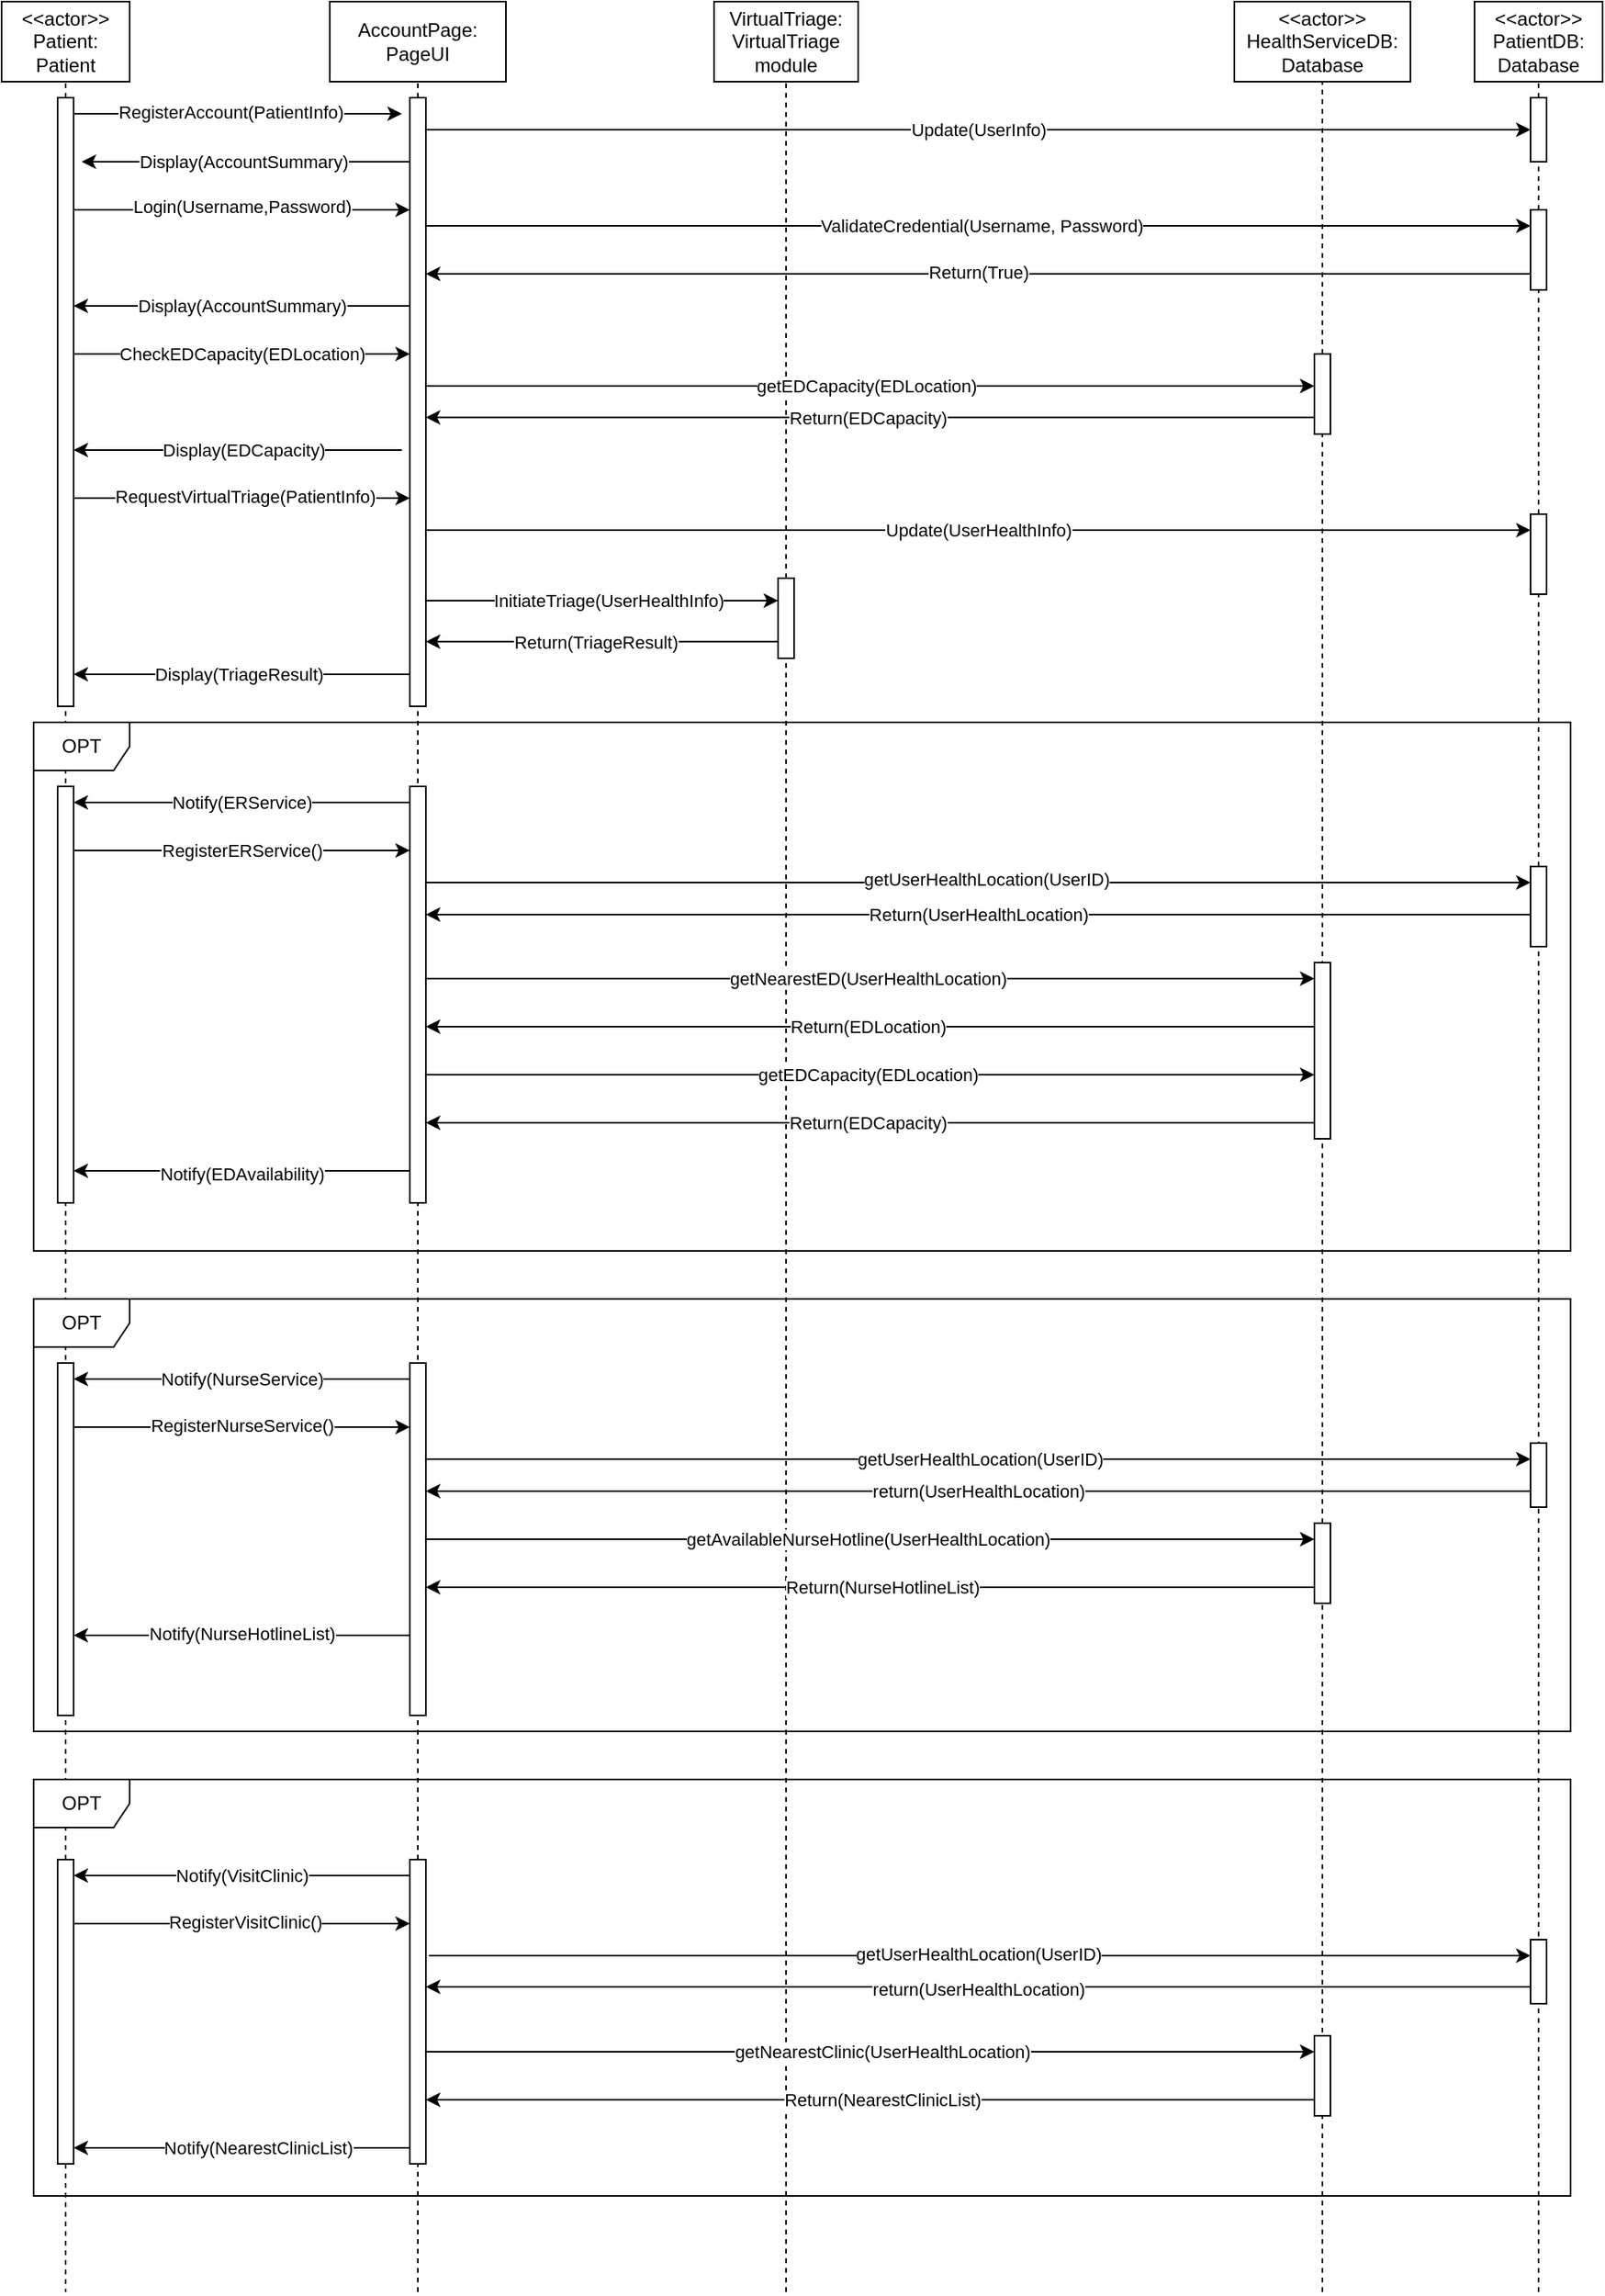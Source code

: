 <mxfile version="21.8.2" type="github">
  <diagram name="Page-1" id="T9B23MiwFJrCK6j_H8M_">
    <mxGraphModel dx="1194" dy="744" grid="1" gridSize="10" guides="1" tooltips="1" connect="1" arrows="1" fold="1" page="1" pageScale="1" pageWidth="1100" pageHeight="850" math="0" shadow="0">
      <root>
        <mxCell id="0" />
        <mxCell id="1" parent="0" />
        <mxCell id="HbIsc1eeLQmC7S-vZHrp-12" value="&amp;lt;&amp;lt;actor&amp;gt;&amp;gt; Patient:&lt;br&gt;Patient" style="rounded=0;whiteSpace=wrap;html=1;" parent="1" vertex="1">
          <mxGeometry x="20" y="50" width="80" height="50" as="geometry" />
        </mxCell>
        <mxCell id="HbIsc1eeLQmC7S-vZHrp-13" value="" style="endArrow=none;dashed=1;html=1;rounded=0;entryX=0.5;entryY=1;entryDx=0;entryDy=0;" parent="1" source="HbIsc1eeLQmC7S-vZHrp-16" target="HbIsc1eeLQmC7S-vZHrp-12" edge="1">
          <mxGeometry width="50" height="50" relative="1" as="geometry">
            <mxPoint x="59.58" y="900" as="sourcePoint" />
            <mxPoint x="60" y="90" as="targetPoint" />
          </mxGeometry>
        </mxCell>
        <mxCell id="HbIsc1eeLQmC7S-vZHrp-14" value="AccountPage:&lt;br&gt;PageUI" style="rounded=0;whiteSpace=wrap;html=1;" parent="1" vertex="1">
          <mxGeometry x="225" y="50" width="110" height="50" as="geometry" />
        </mxCell>
        <mxCell id="HbIsc1eeLQmC7S-vZHrp-15" value="" style="endArrow=none;dashed=1;html=1;rounded=0;entryX=0.5;entryY=1;entryDx=0;entryDy=0;" parent="1" source="HbIsc1eeLQmC7S-vZHrp-21" edge="1">
          <mxGeometry width="50" height="50" relative="1" as="geometry">
            <mxPoint x="280" y="801.667" as="sourcePoint" />
            <mxPoint x="280" y="100" as="targetPoint" />
          </mxGeometry>
        </mxCell>
        <mxCell id="HbIsc1eeLQmC7S-vZHrp-22" value="" style="endArrow=none;dashed=1;html=1;rounded=0;entryX=0.5;entryY=1;entryDx=0;entryDy=0;" parent="1" target="HbIsc1eeLQmC7S-vZHrp-21" edge="1">
          <mxGeometry width="50" height="50" relative="1" as="geometry">
            <mxPoint x="280" y="1240" as="sourcePoint" />
            <mxPoint x="280" y="100" as="targetPoint" />
          </mxGeometry>
        </mxCell>
        <mxCell id="HbIsc1eeLQmC7S-vZHrp-21" value="" style="html=1;points=[[0,0,0,0,5],[0,1,0,0,-5],[1,0,0,0,5],[1,1,0,0,-5]];perimeter=orthogonalPerimeter;outlineConnect=0;targetShapes=umlLifeline;portConstraint=eastwest;newEdgeStyle={&quot;curved&quot;:0,&quot;rounded&quot;:0};" parent="1" vertex="1">
          <mxGeometry x="275" y="110" width="10" height="380" as="geometry" />
        </mxCell>
        <mxCell id="HbIsc1eeLQmC7S-vZHrp-29" value="&amp;lt;&amp;lt;actor&amp;gt;&amp;gt;&lt;br&gt;PatientDB:&lt;br&gt;Database" style="rounded=0;whiteSpace=wrap;html=1;" parent="1" vertex="1">
          <mxGeometry x="940" y="50" width="80" height="50" as="geometry" />
        </mxCell>
        <mxCell id="HbIsc1eeLQmC7S-vZHrp-30" value="" style="endArrow=none;dashed=1;html=1;rounded=0;entryX=0.5;entryY=1;entryDx=0;entryDy=0;" parent="1" source="HbIsc1eeLQmC7S-vZHrp-32" target="HbIsc1eeLQmC7S-vZHrp-29" edge="1">
          <mxGeometry width="50" height="50" relative="1" as="geometry">
            <mxPoint x="980" y="824.167" as="sourcePoint" />
            <mxPoint x="980" y="150" as="targetPoint" />
          </mxGeometry>
        </mxCell>
        <mxCell id="HbIsc1eeLQmC7S-vZHrp-33" value="" style="endArrow=none;dashed=1;html=1;rounded=0;entryX=0.5;entryY=1;entryDx=0;entryDy=0;" parent="1" source="HbIsc1eeLQmC7S-vZHrp-59" target="HbIsc1eeLQmC7S-vZHrp-32" edge="1">
          <mxGeometry width="50" height="50" relative="1" as="geometry">
            <mxPoint x="980" y="824.167" as="sourcePoint" />
            <mxPoint x="980" y="100" as="targetPoint" />
          </mxGeometry>
        </mxCell>
        <mxCell id="HbIsc1eeLQmC7S-vZHrp-32" value="" style="html=1;points=[[0,0,0,0,5],[0,1,0,0,-5],[1,0,0,0,5],[1,1,0,0,-5]];perimeter=orthogonalPerimeter;outlineConnect=0;targetShapes=umlLifeline;portConstraint=eastwest;newEdgeStyle={&quot;curved&quot;:0,&quot;rounded&quot;:0};" parent="1" vertex="1">
          <mxGeometry x="975" y="110" width="10" height="40" as="geometry" />
        </mxCell>
        <mxCell id="HbIsc1eeLQmC7S-vZHrp-36" value="VirtualTriage:&lt;br&gt;VirtualTriage&lt;br&gt;module" style="rounded=0;whiteSpace=wrap;html=1;" parent="1" vertex="1">
          <mxGeometry x="465" y="50" width="90" height="50" as="geometry" />
        </mxCell>
        <mxCell id="HbIsc1eeLQmC7S-vZHrp-37" value="" style="endArrow=none;dashed=1;html=1;rounded=0;entryX=0.5;entryY=1;entryDx=0;entryDy=0;" parent="1" source="HbIsc1eeLQmC7S-vZHrp-95" target="HbIsc1eeLQmC7S-vZHrp-36" edge="1">
          <mxGeometry width="50" height="50" relative="1" as="geometry">
            <mxPoint x="510" y="801.667" as="sourcePoint" />
            <mxPoint x="639.58" y="100" as="targetPoint" />
          </mxGeometry>
        </mxCell>
        <mxCell id="HbIsc1eeLQmC7S-vZHrp-48" value="" style="endArrow=classic;html=1;rounded=0;" parent="1" edge="1">
          <mxGeometry width="50" height="50" relative="1" as="geometry">
            <mxPoint x="65" y="120" as="sourcePoint" />
            <mxPoint x="270" y="120" as="targetPoint" />
          </mxGeometry>
        </mxCell>
        <mxCell id="HbIsc1eeLQmC7S-vZHrp-50" value="RegisterAccount(PatientInfo)" style="edgeLabel;html=1;align=center;verticalAlign=middle;resizable=0;points=[];" parent="HbIsc1eeLQmC7S-vZHrp-48" connectable="0" vertex="1">
          <mxGeometry x="-0.043" y="1" relative="1" as="geometry">
            <mxPoint as="offset" />
          </mxGeometry>
        </mxCell>
        <mxCell id="HbIsc1eeLQmC7S-vZHrp-51" value="" style="endArrow=classic;html=1;rounded=0;" parent="1" target="HbIsc1eeLQmC7S-vZHrp-32" edge="1">
          <mxGeometry width="50" height="50" relative="1" as="geometry">
            <mxPoint x="285" y="130" as="sourcePoint" />
            <mxPoint x="970" y="130" as="targetPoint" />
          </mxGeometry>
        </mxCell>
        <mxCell id="HbIsc1eeLQmC7S-vZHrp-53" value="Update(UserInfo)" style="edgeLabel;html=1;align=center;verticalAlign=middle;resizable=0;points=[];" parent="HbIsc1eeLQmC7S-vZHrp-51" connectable="0" vertex="1">
          <mxGeometry x="-0.172" y="2" relative="1" as="geometry">
            <mxPoint x="59" y="2" as="offset" />
          </mxGeometry>
        </mxCell>
        <mxCell id="HbIsc1eeLQmC7S-vZHrp-54" value="" style="endArrow=classic;html=1;rounded=0;" parent="1" edge="1">
          <mxGeometry width="50" height="50" relative="1" as="geometry">
            <mxPoint x="275" y="150" as="sourcePoint" />
            <mxPoint x="70" y="150" as="targetPoint" />
          </mxGeometry>
        </mxCell>
        <mxCell id="HbIsc1eeLQmC7S-vZHrp-55" value="Display(AccountSummary)" style="edgeLabel;html=1;align=center;verticalAlign=middle;resizable=0;points=[];" parent="HbIsc1eeLQmC7S-vZHrp-54" connectable="0" vertex="1">
          <mxGeometry x="0.322" y="-3" relative="1" as="geometry">
            <mxPoint x="31" y="3" as="offset" />
          </mxGeometry>
        </mxCell>
        <mxCell id="HbIsc1eeLQmC7S-vZHrp-56" value="" style="endArrow=classic;html=1;rounded=0;" parent="1" source="HbIsc1eeLQmC7S-vZHrp-16" edge="1">
          <mxGeometry width="50" height="50" relative="1" as="geometry">
            <mxPoint x="70" y="180" as="sourcePoint" />
            <mxPoint x="275" y="180" as="targetPoint" />
          </mxGeometry>
        </mxCell>
        <mxCell id="HbIsc1eeLQmC7S-vZHrp-57" value="Login(Username,Password)" style="edgeLabel;html=1;align=center;verticalAlign=middle;resizable=0;points=[];" parent="HbIsc1eeLQmC7S-vZHrp-56" connectable="0" vertex="1">
          <mxGeometry x="-0.213" y="3" relative="1" as="geometry">
            <mxPoint x="22" y="1" as="offset" />
          </mxGeometry>
        </mxCell>
        <mxCell id="HbIsc1eeLQmC7S-vZHrp-58" value="" style="endArrow=classic;html=1;rounded=0;" parent="1" target="HbIsc1eeLQmC7S-vZHrp-59" edge="1">
          <mxGeometry width="50" height="50" relative="1" as="geometry">
            <mxPoint x="285" y="190" as="sourcePoint" />
            <mxPoint x="970" y="190" as="targetPoint" />
          </mxGeometry>
        </mxCell>
        <mxCell id="HbIsc1eeLQmC7S-vZHrp-61" value="ValidateCredential(Username, Password)" style="edgeLabel;html=1;align=center;verticalAlign=middle;resizable=0;points=[];" parent="HbIsc1eeLQmC7S-vZHrp-58" connectable="0" vertex="1">
          <mxGeometry x="-0.277" relative="1" as="geometry">
            <mxPoint x="97" as="offset" />
          </mxGeometry>
        </mxCell>
        <mxCell id="HbIsc1eeLQmC7S-vZHrp-60" value="" style="endArrow=none;dashed=1;html=1;rounded=0;entryX=0.5;entryY=1;entryDx=0;entryDy=0;" parent="1" source="HbIsc1eeLQmC7S-vZHrp-86" target="HbIsc1eeLQmC7S-vZHrp-59" edge="1">
          <mxGeometry width="50" height="50" relative="1" as="geometry">
            <mxPoint x="980" y="824.167" as="sourcePoint" />
            <mxPoint x="980" y="150" as="targetPoint" />
          </mxGeometry>
        </mxCell>
        <mxCell id="HbIsc1eeLQmC7S-vZHrp-59" value="" style="html=1;points=[[0,0,0,0,5],[0,1,0,0,-5],[1,0,0,0,5],[1,1,0,0,-5]];perimeter=orthogonalPerimeter;outlineConnect=0;targetShapes=umlLifeline;portConstraint=eastwest;newEdgeStyle={&quot;curved&quot;:0,&quot;rounded&quot;:0};" parent="1" vertex="1">
          <mxGeometry x="975" y="180" width="10" height="50" as="geometry" />
        </mxCell>
        <mxCell id="HbIsc1eeLQmC7S-vZHrp-62" value="" style="endArrow=classic;html=1;rounded=0;" parent="1" source="HbIsc1eeLQmC7S-vZHrp-59" edge="1">
          <mxGeometry width="50" height="50" relative="1" as="geometry">
            <mxPoint x="965" y="220" as="sourcePoint" />
            <mxPoint x="285" y="220" as="targetPoint" />
          </mxGeometry>
        </mxCell>
        <mxCell id="HbIsc1eeLQmC7S-vZHrp-63" value="Return(True)" style="edgeLabel;html=1;align=center;verticalAlign=middle;resizable=0;points=[];" parent="HbIsc1eeLQmC7S-vZHrp-62" connectable="0" vertex="1">
          <mxGeometry x="0.384" y="-1" relative="1" as="geometry">
            <mxPoint x="132" as="offset" />
          </mxGeometry>
        </mxCell>
        <mxCell id="HbIsc1eeLQmC7S-vZHrp-64" value="" style="endArrow=classic;html=1;rounded=0;" parent="1" target="HbIsc1eeLQmC7S-vZHrp-16" edge="1">
          <mxGeometry width="50" height="50" relative="1" as="geometry">
            <mxPoint x="275" y="240" as="sourcePoint" />
            <mxPoint x="70" y="240" as="targetPoint" />
          </mxGeometry>
        </mxCell>
        <mxCell id="HbIsc1eeLQmC7S-vZHrp-65" value="Display(AccountSummary)" style="edgeLabel;html=1;align=center;verticalAlign=middle;resizable=0;points=[];" parent="HbIsc1eeLQmC7S-vZHrp-64" connectable="0" vertex="1">
          <mxGeometry x="0.127" y="1" relative="1" as="geometry">
            <mxPoint x="13" y="-1" as="offset" />
          </mxGeometry>
        </mxCell>
        <mxCell id="HbIsc1eeLQmC7S-vZHrp-66" value="&amp;lt;&amp;lt;actor&amp;gt;&amp;gt;&lt;br&gt;HealthServiceDB:&lt;br&gt;Database" style="rounded=0;whiteSpace=wrap;html=1;" parent="1" vertex="1">
          <mxGeometry x="790" y="50" width="110" height="50" as="geometry" />
        </mxCell>
        <mxCell id="HbIsc1eeLQmC7S-vZHrp-67" value="" style="endArrow=none;dashed=1;html=1;rounded=0;" parent="1" source="HbIsc1eeLQmC7S-vZHrp-71" target="HbIsc1eeLQmC7S-vZHrp-66" edge="1">
          <mxGeometry width="50" height="50" relative="1" as="geometry">
            <mxPoint x="845" y="810" as="sourcePoint" />
            <mxPoint x="880" y="150" as="targetPoint" />
          </mxGeometry>
        </mxCell>
        <mxCell id="HbIsc1eeLQmC7S-vZHrp-68" value="" style="endArrow=classic;html=1;rounded=0;" parent="1" source="HbIsc1eeLQmC7S-vZHrp-16" edge="1">
          <mxGeometry width="50" height="50" relative="1" as="geometry">
            <mxPoint x="80" y="270" as="sourcePoint" />
            <mxPoint x="275" y="270" as="targetPoint" />
          </mxGeometry>
        </mxCell>
        <mxCell id="HbIsc1eeLQmC7S-vZHrp-70" value="CheckEDCapacity(EDLocation)" style="edgeLabel;html=1;align=center;verticalAlign=middle;resizable=0;points=[];" parent="HbIsc1eeLQmC7S-vZHrp-68" connectable="0" vertex="1">
          <mxGeometry x="-0.322" y="1" relative="1" as="geometry">
            <mxPoint x="34" y="1" as="offset" />
          </mxGeometry>
        </mxCell>
        <mxCell id="HbIsc1eeLQmC7S-vZHrp-73" value="" style="endArrow=none;dashed=1;html=1;rounded=0;" parent="1" target="HbIsc1eeLQmC7S-vZHrp-71" edge="1">
          <mxGeometry width="50" height="50" relative="1" as="geometry">
            <mxPoint x="845" y="1480" as="sourcePoint" />
            <mxPoint x="845" y="100" as="targetPoint" />
          </mxGeometry>
        </mxCell>
        <mxCell id="HbIsc1eeLQmC7S-vZHrp-71" value="" style="html=1;points=[[0,0,0,0,5],[0,1,0,0,-5],[1,0,0,0,5],[1,1,0,0,-5]];perimeter=orthogonalPerimeter;outlineConnect=0;targetShapes=umlLifeline;portConstraint=eastwest;newEdgeStyle={&quot;curved&quot;:0,&quot;rounded&quot;:0};" parent="1" vertex="1">
          <mxGeometry x="840" y="270" width="10" height="50" as="geometry" />
        </mxCell>
        <mxCell id="HbIsc1eeLQmC7S-vZHrp-74" value="" style="endArrow=classic;html=1;rounded=0;" parent="1" target="HbIsc1eeLQmC7S-vZHrp-71" edge="1">
          <mxGeometry width="50" height="50" relative="1" as="geometry">
            <mxPoint x="285" y="290" as="sourcePoint" />
            <mxPoint x="355" y="290" as="targetPoint" />
          </mxGeometry>
        </mxCell>
        <mxCell id="HbIsc1eeLQmC7S-vZHrp-75" value="getEDCapacity(EDLocation)" style="edgeLabel;html=1;align=center;verticalAlign=middle;resizable=0;points=[];" parent="HbIsc1eeLQmC7S-vZHrp-74" connectable="0" vertex="1">
          <mxGeometry x="-0.194" y="3" relative="1" as="geometry">
            <mxPoint x="51" y="3" as="offset" />
          </mxGeometry>
        </mxCell>
        <mxCell id="HbIsc1eeLQmC7S-vZHrp-77" value="" style="endArrow=classic;html=1;rounded=0;" parent="1" edge="1">
          <mxGeometry width="50" height="50" relative="1" as="geometry">
            <mxPoint x="840" y="309.58" as="sourcePoint" />
            <mxPoint x="285" y="309.58" as="targetPoint" />
          </mxGeometry>
        </mxCell>
        <mxCell id="HbIsc1eeLQmC7S-vZHrp-78" value="Return(EDCapacity)" style="edgeLabel;html=1;align=center;verticalAlign=middle;resizable=0;points=[];" parent="HbIsc1eeLQmC7S-vZHrp-77" connectable="0" vertex="1">
          <mxGeometry x="0.35" y="-3" relative="1" as="geometry">
            <mxPoint x="95" y="3" as="offset" />
          </mxGeometry>
        </mxCell>
        <mxCell id="HbIsc1eeLQmC7S-vZHrp-79" value="" style="endArrow=classic;html=1;rounded=0;" parent="1" edge="1">
          <mxGeometry width="50" height="50" relative="1" as="geometry">
            <mxPoint x="270" y="330" as="sourcePoint" />
            <mxPoint x="65" y="330" as="targetPoint" />
          </mxGeometry>
        </mxCell>
        <mxCell id="HbIsc1eeLQmC7S-vZHrp-80" value="Display(EDCapacity)" style="edgeLabel;html=1;align=center;verticalAlign=middle;resizable=0;points=[];" parent="HbIsc1eeLQmC7S-vZHrp-79" connectable="0" vertex="1">
          <mxGeometry x="0.184" y="-2" relative="1" as="geometry">
            <mxPoint x="22" y="2" as="offset" />
          </mxGeometry>
        </mxCell>
        <mxCell id="HbIsc1eeLQmC7S-vZHrp-81" value="" style="endArrow=none;dashed=1;html=1;rounded=0;entryX=0.5;entryY=1;entryDx=0;entryDy=0;" parent="1" source="sh2h3mMdBESm6vbJgLIi-78" target="HbIsc1eeLQmC7S-vZHrp-16" edge="1">
          <mxGeometry width="50" height="50" relative="1" as="geometry">
            <mxPoint x="60" y="1160" as="sourcePoint" />
            <mxPoint x="60" y="100" as="targetPoint" />
          </mxGeometry>
        </mxCell>
        <mxCell id="HbIsc1eeLQmC7S-vZHrp-16" value="" style="html=1;points=[[0,0,0,0,5],[0,1,0,0,-5],[1,0,0,0,5],[1,1,0,0,-5]];perimeter=orthogonalPerimeter;outlineConnect=0;targetShapes=umlLifeline;portConstraint=eastwest;newEdgeStyle={&quot;curved&quot;:0,&quot;rounded&quot;:0};" parent="1" vertex="1">
          <mxGeometry x="55" y="110" width="10" height="380" as="geometry" />
        </mxCell>
        <mxCell id="HbIsc1eeLQmC7S-vZHrp-82" value="" style="endArrow=classic;html=1;rounded=0;" parent="1" target="HbIsc1eeLQmC7S-vZHrp-21" edge="1">
          <mxGeometry width="50" height="50" relative="1" as="geometry">
            <mxPoint x="65" y="360" as="sourcePoint" />
            <mxPoint x="270" y="360" as="targetPoint" />
          </mxGeometry>
        </mxCell>
        <mxCell id="HbIsc1eeLQmC7S-vZHrp-83" value="RequestVirtualTriage(PatientInfo)" style="edgeLabel;html=1;align=center;verticalAlign=middle;resizable=0;points=[];" parent="HbIsc1eeLQmC7S-vZHrp-82" connectable="0" vertex="1">
          <mxGeometry x="-0.265" y="1" relative="1" as="geometry">
            <mxPoint x="30" as="offset" />
          </mxGeometry>
        </mxCell>
        <mxCell id="HbIsc1eeLQmC7S-vZHrp-84" value="" style="endArrow=classic;html=1;rounded=0;" parent="1" target="HbIsc1eeLQmC7S-vZHrp-86" edge="1">
          <mxGeometry width="50" height="50" relative="1" as="geometry">
            <mxPoint x="285" y="380" as="sourcePoint" />
            <mxPoint x="970" y="380" as="targetPoint" />
          </mxGeometry>
        </mxCell>
        <mxCell id="HbIsc1eeLQmC7S-vZHrp-88" value="Update(UserHealthInfo)" style="edgeLabel;html=1;align=center;verticalAlign=middle;resizable=0;points=[];" parent="HbIsc1eeLQmC7S-vZHrp-84" connectable="0" vertex="1">
          <mxGeometry x="-0.4" relative="1" as="geometry">
            <mxPoint x="138" as="offset" />
          </mxGeometry>
        </mxCell>
        <mxCell id="HbIsc1eeLQmC7S-vZHrp-87" value="" style="endArrow=none;dashed=1;html=1;rounded=0;entryX=0.5;entryY=1;entryDx=0;entryDy=0;" parent="1" source="HbIsc1eeLQmC7S-vZHrp-132" target="HbIsc1eeLQmC7S-vZHrp-86" edge="1">
          <mxGeometry width="50" height="50" relative="1" as="geometry">
            <mxPoint x="980" y="1180" as="sourcePoint" />
            <mxPoint x="980" y="240" as="targetPoint" />
          </mxGeometry>
        </mxCell>
        <mxCell id="HbIsc1eeLQmC7S-vZHrp-86" value="" style="html=1;points=[[0,0,0,0,5],[0,1,0,0,-5],[1,0,0,0,5],[1,1,0,0,-5]];perimeter=orthogonalPerimeter;outlineConnect=0;targetShapes=umlLifeline;portConstraint=eastwest;newEdgeStyle={&quot;curved&quot;:0,&quot;rounded&quot;:0};" parent="1" vertex="1">
          <mxGeometry x="975" y="370" width="10" height="50" as="geometry" />
        </mxCell>
        <mxCell id="HbIsc1eeLQmC7S-vZHrp-93" value="" style="endArrow=classic;html=1;rounded=0;entryX=-0.5;entryY=0.26;entryDx=0;entryDy=0;entryPerimeter=0;" parent="1" source="HbIsc1eeLQmC7S-vZHrp-21" edge="1">
          <mxGeometry width="50" height="50" relative="1" as="geometry">
            <mxPoint x="290" y="424" as="sourcePoint" />
            <mxPoint x="505" y="424" as="targetPoint" />
          </mxGeometry>
        </mxCell>
        <mxCell id="HbIsc1eeLQmC7S-vZHrp-94" value="InitiateTriage(UserHealthInfo)" style="edgeLabel;html=1;align=center;verticalAlign=middle;resizable=0;points=[];" parent="HbIsc1eeLQmC7S-vZHrp-93" connectable="0" vertex="1">
          <mxGeometry x="-0.267" y="1" relative="1" as="geometry">
            <mxPoint x="33" y="1" as="offset" />
          </mxGeometry>
        </mxCell>
        <mxCell id="HbIsc1eeLQmC7S-vZHrp-96" value="" style="endArrow=none;dashed=1;html=1;rounded=0;entryX=0.5;entryY=1;entryDx=0;entryDy=0;" parent="1" target="HbIsc1eeLQmC7S-vZHrp-95" edge="1">
          <mxGeometry width="50" height="50" relative="1" as="geometry">
            <mxPoint x="510" y="1480" as="sourcePoint" />
            <mxPoint x="510" y="100" as="targetPoint" />
          </mxGeometry>
        </mxCell>
        <mxCell id="HbIsc1eeLQmC7S-vZHrp-95" value="" style="html=1;points=[[0,0,0,0,5],[0,1,0,0,-5],[1,0,0,0,5],[1,1,0,0,-5]];perimeter=orthogonalPerimeter;outlineConnect=0;targetShapes=umlLifeline;portConstraint=eastwest;newEdgeStyle={&quot;curved&quot;:0,&quot;rounded&quot;:0};" parent="1" vertex="1">
          <mxGeometry x="505" y="410" width="10" height="50" as="geometry" />
        </mxCell>
        <mxCell id="HbIsc1eeLQmC7S-vZHrp-99" value="" style="endArrow=classic;html=1;rounded=0;" parent="1" source="HbIsc1eeLQmC7S-vZHrp-95" edge="1">
          <mxGeometry width="50" height="50" relative="1" as="geometry">
            <mxPoint x="395" y="449.58" as="sourcePoint" />
            <mxPoint x="285" y="449.58" as="targetPoint" />
          </mxGeometry>
        </mxCell>
        <mxCell id="HbIsc1eeLQmC7S-vZHrp-100" value="Return(TriageResult)" style="edgeLabel;html=1;align=center;verticalAlign=middle;resizable=0;points=[];" parent="HbIsc1eeLQmC7S-vZHrp-99" connectable="0" vertex="1">
          <mxGeometry x="0.035" relative="1" as="geometry">
            <mxPoint as="offset" />
          </mxGeometry>
        </mxCell>
        <mxCell id="HbIsc1eeLQmC7S-vZHrp-101" value="" style="endArrow=classic;html=1;rounded=0;" parent="1" target="HbIsc1eeLQmC7S-vZHrp-16" edge="1">
          <mxGeometry width="50" height="50" relative="1" as="geometry">
            <mxPoint x="275" y="470" as="sourcePoint" />
            <mxPoint x="70" y="470" as="targetPoint" />
          </mxGeometry>
        </mxCell>
        <mxCell id="HbIsc1eeLQmC7S-vZHrp-102" value="Display(TriageResult)" style="edgeLabel;html=1;align=center;verticalAlign=middle;resizable=0;points=[];" parent="HbIsc1eeLQmC7S-vZHrp-101" connectable="0" vertex="1">
          <mxGeometry x="0.176" relative="1" as="geometry">
            <mxPoint x="16" as="offset" />
          </mxGeometry>
        </mxCell>
        <mxCell id="HbIsc1eeLQmC7S-vZHrp-105" value="" style="html=1;points=[[0,0,0,0,5],[0,1,0,0,-5],[1,0,0,0,5],[1,1,0,0,-5]];perimeter=orthogonalPerimeter;outlineConnect=0;targetShapes=umlLifeline;portConstraint=eastwest;newEdgeStyle={&quot;curved&quot;:0,&quot;rounded&quot;:0};" parent="1" vertex="1">
          <mxGeometry x="55" y="540" width="10" height="260" as="geometry" />
        </mxCell>
        <mxCell id="HbIsc1eeLQmC7S-vZHrp-107" value="" style="html=1;points=[[0,0,0,0,5],[0,1,0,0,-5],[1,0,0,0,5],[1,1,0,0,-5]];perimeter=orthogonalPerimeter;outlineConnect=0;targetShapes=umlLifeline;portConstraint=eastwest;newEdgeStyle={&quot;curved&quot;:0,&quot;rounded&quot;:0};" parent="1" vertex="1">
          <mxGeometry x="275" y="540" width="10" height="260" as="geometry" />
        </mxCell>
        <mxCell id="HbIsc1eeLQmC7S-vZHrp-133" value="" style="endArrow=none;dashed=1;html=1;rounded=0;entryX=0.5;entryY=1;entryDx=0;entryDy=0;" parent="1" target="HbIsc1eeLQmC7S-vZHrp-132" edge="1">
          <mxGeometry width="50" height="50" relative="1" as="geometry">
            <mxPoint x="980" y="1480" as="sourcePoint" />
            <mxPoint x="980" y="420" as="targetPoint" />
          </mxGeometry>
        </mxCell>
        <mxCell id="HbIsc1eeLQmC7S-vZHrp-132" value="" style="html=1;points=[[0,0,0,0,5],[0,1,0,0,-5],[1,0,0,0,5],[1,1,0,0,-5]];perimeter=orthogonalPerimeter;outlineConnect=0;targetShapes=umlLifeline;portConstraint=eastwest;newEdgeStyle={&quot;curved&quot;:0,&quot;rounded&quot;:0};" parent="1" vertex="1">
          <mxGeometry x="975" y="590" width="10" height="50" as="geometry" />
        </mxCell>
        <mxCell id="sh2h3mMdBESm6vbJgLIi-39" value="Notify(NurseService)" style="endArrow=classic;html=1;rounded=0;" parent="1" edge="1">
          <mxGeometry width="50" height="50" relative="1" as="geometry">
            <mxPoint x="275" y="910" as="sourcePoint" />
            <mxPoint x="65" y="910" as="targetPoint" />
            <mxPoint as="offset" />
          </mxGeometry>
        </mxCell>
        <mxCell id="sh2h3mMdBESm6vbJgLIi-40" value="" style="endArrow=classic;html=1;rounded=0;" parent="1" edge="1">
          <mxGeometry width="50" height="50" relative="1" as="geometry">
            <mxPoint x="65" y="940" as="sourcePoint" />
            <mxPoint x="275" y="940" as="targetPoint" />
          </mxGeometry>
        </mxCell>
        <mxCell id="sh2h3mMdBESm6vbJgLIi-41" value="RegisterNurseService()" style="edgeLabel;html=1;align=center;verticalAlign=middle;resizable=0;points=[];" parent="sh2h3mMdBESm6vbJgLIi-40" connectable="0" vertex="1">
          <mxGeometry x="-0.164" y="1" relative="1" as="geometry">
            <mxPoint x="17" as="offset" />
          </mxGeometry>
        </mxCell>
        <mxCell id="sh2h3mMdBESm6vbJgLIi-42" value="" style="endArrow=classic;html=1;rounded=0;" parent="1" edge="1">
          <mxGeometry width="50" height="50" relative="1" as="geometry">
            <mxPoint x="285" y="960" as="sourcePoint" />
            <mxPoint x="975" y="960" as="targetPoint" />
          </mxGeometry>
        </mxCell>
        <mxCell id="sh2h3mMdBESm6vbJgLIi-43" value="getUserHealthLocation(UserID)" style="edgeLabel;html=1;align=center;verticalAlign=middle;resizable=0;points=[];" parent="sh2h3mMdBESm6vbJgLIi-42" connectable="0" vertex="1">
          <mxGeometry x="-0.257" y="1" relative="1" as="geometry">
            <mxPoint x="89" y="1" as="offset" />
          </mxGeometry>
        </mxCell>
        <mxCell id="sh2h3mMdBESm6vbJgLIi-44" value="" style="endArrow=classic;html=1;rounded=0;" parent="1" edge="1">
          <mxGeometry width="50" height="50" relative="1" as="geometry">
            <mxPoint x="975" y="980" as="sourcePoint" />
            <mxPoint x="285.002" y="980" as="targetPoint" />
          </mxGeometry>
        </mxCell>
        <mxCell id="sh2h3mMdBESm6vbJgLIi-45" value="return(UserHealthLocation)" style="edgeLabel;html=1;align=center;verticalAlign=middle;resizable=0;points=[];" parent="sh2h3mMdBESm6vbJgLIi-44" vertex="1" connectable="0">
          <mxGeometry x="0.279" y="-3" relative="1" as="geometry">
            <mxPoint x="96" y="3" as="offset" />
          </mxGeometry>
        </mxCell>
        <mxCell id="sh2h3mMdBESm6vbJgLIi-46" value="" style="endArrow=classic;html=1;rounded=0;exitX=1;exitY=1;exitDx=0;exitDy=-5;exitPerimeter=0;" parent="1" edge="1">
          <mxGeometry width="50" height="50" relative="1" as="geometry">
            <mxPoint x="285" y="1010" as="sourcePoint" />
            <mxPoint x="840" y="1010" as="targetPoint" />
          </mxGeometry>
        </mxCell>
        <mxCell id="sh2h3mMdBESm6vbJgLIi-47" value="getAvailableNurseHotline(UserHealthLocation)" style="edgeLabel;html=1;align=center;verticalAlign=middle;resizable=0;points=[];" parent="sh2h3mMdBESm6vbJgLIi-46" connectable="0" vertex="1">
          <mxGeometry x="-0.123" relative="1" as="geometry">
            <mxPoint x="32" as="offset" />
          </mxGeometry>
        </mxCell>
        <mxCell id="sh2h3mMdBESm6vbJgLIi-48" value="" style="endArrow=classic;html=1;rounded=0;" parent="1" edge="1">
          <mxGeometry width="50" height="50" relative="1" as="geometry">
            <mxPoint x="840" y="1040" as="sourcePoint" />
            <mxPoint x="285" y="1040" as="targetPoint" />
          </mxGeometry>
        </mxCell>
        <mxCell id="sh2h3mMdBESm6vbJgLIi-49" value="Return(NurseHotlineList)" style="edgeLabel;html=1;align=center;verticalAlign=middle;resizable=0;points=[];" parent="sh2h3mMdBESm6vbJgLIi-48" vertex="1" connectable="0">
          <mxGeometry x="0.196" y="-4" relative="1" as="geometry">
            <mxPoint x="62" y="4" as="offset" />
          </mxGeometry>
        </mxCell>
        <mxCell id="sh2h3mMdBESm6vbJgLIi-50" value="" style="endArrow=classic;html=1;rounded=0;" parent="1" edge="1">
          <mxGeometry width="50" height="50" relative="1" as="geometry">
            <mxPoint x="275" y="1070" as="sourcePoint" />
            <mxPoint x="65" y="1070" as="targetPoint" />
          </mxGeometry>
        </mxCell>
        <mxCell id="sh2h3mMdBESm6vbJgLIi-51" value="Notify(NurseHotlineList)" style="edgeLabel;html=1;align=center;verticalAlign=middle;resizable=0;points=[];" parent="sh2h3mMdBESm6vbJgLIi-50" vertex="1" connectable="0">
          <mxGeometry x="-0.382" y="-1" relative="1" as="geometry">
            <mxPoint x="-40" as="offset" />
          </mxGeometry>
        </mxCell>
        <mxCell id="sh2h3mMdBESm6vbJgLIi-52" value="" style="html=1;points=[[0,0,0,0,5],[0,1,0,0,-5],[1,0,0,0,5],[1,1,0,0,-5]];perimeter=orthogonalPerimeter;outlineConnect=0;targetShapes=umlLifeline;portConstraint=eastwest;newEdgeStyle={&quot;curved&quot;:0,&quot;rounded&quot;:0};" parent="1" vertex="1">
          <mxGeometry x="840" y="1000" width="10" height="50" as="geometry" />
        </mxCell>
        <mxCell id="sh2h3mMdBESm6vbJgLIi-53" value="" style="html=1;points=[[0,0,0,0,5],[0,1,0,0,-5],[1,0,0,0,5],[1,1,0,0,-5]];perimeter=orthogonalPerimeter;outlineConnect=0;targetShapes=umlLifeline;portConstraint=eastwest;newEdgeStyle={&quot;curved&quot;:0,&quot;rounded&quot;:0};" parent="1" vertex="1">
          <mxGeometry x="975" y="950" width="10" height="40" as="geometry" />
        </mxCell>
        <mxCell id="sh2h3mMdBESm6vbJgLIi-62" value="" style="endArrow=classic;html=1;rounded=0;" parent="1" target="sh2h3mMdBESm6vbJgLIi-80" edge="1">
          <mxGeometry width="50" height="50" relative="1" as="geometry">
            <mxPoint x="60" y="1250" as="sourcePoint" />
            <mxPoint x="270" y="1250" as="targetPoint" />
          </mxGeometry>
        </mxCell>
        <mxCell id="sh2h3mMdBESm6vbJgLIi-63" value="RegisterVisitClinic()" style="edgeLabel;html=1;align=center;verticalAlign=middle;resizable=0;points=[];" parent="sh2h3mMdBESm6vbJgLIi-62" connectable="0" vertex="1">
          <mxGeometry x="-0.164" y="1" relative="1" as="geometry">
            <mxPoint x="22" as="offset" />
          </mxGeometry>
        </mxCell>
        <mxCell id="sh2h3mMdBESm6vbJgLIi-64" value="" style="endArrow=classic;html=1;rounded=0;exitX=1.2;exitY=0.316;exitDx=0;exitDy=0;exitPerimeter=0;" parent="1" source="sh2h3mMdBESm6vbJgLIi-80" target="sh2h3mMdBESm6vbJgLIi-75" edge="1">
          <mxGeometry width="50" height="50" relative="1" as="geometry">
            <mxPoint x="290" y="1270" as="sourcePoint" />
            <mxPoint x="835" y="1270" as="targetPoint" />
          </mxGeometry>
        </mxCell>
        <mxCell id="sh2h3mMdBESm6vbJgLIi-65" value="getUserHealthLocation(UserID)" style="edgeLabel;html=1;align=center;verticalAlign=middle;resizable=0;points=[];" parent="sh2h3mMdBESm6vbJgLIi-64" connectable="0" vertex="1">
          <mxGeometry x="-0.257" y="1" relative="1" as="geometry">
            <mxPoint x="87" as="offset" />
          </mxGeometry>
        </mxCell>
        <mxCell id="sh2h3mMdBESm6vbJgLIi-70" value="" style="endArrow=classic;html=1;rounded=0;" parent="1" target="sh2h3mMdBESm6vbJgLIi-80" edge="1">
          <mxGeometry width="50" height="50" relative="1" as="geometry">
            <mxPoint x="840" y="1360" as="sourcePoint" />
            <mxPoint x="280" y="1360" as="targetPoint" />
            <Array as="points">
              <mxPoint x="360" y="1360" />
            </Array>
          </mxGeometry>
        </mxCell>
        <mxCell id="sh2h3mMdBESm6vbJgLIi-71" value="Return(NearestClinicList)" style="edgeLabel;html=1;align=center;verticalAlign=middle;resizable=0;points=[];" parent="sh2h3mMdBESm6vbJgLIi-70" vertex="1" connectable="0">
          <mxGeometry x="0.196" y="-4" relative="1" as="geometry">
            <mxPoint x="62" y="4" as="offset" />
          </mxGeometry>
        </mxCell>
        <mxCell id="sh2h3mMdBESm6vbJgLIi-75" value="" style="html=1;points=[[0,0,0,0,5],[0,1,0,0,-5],[1,0,0,0,5],[1,1,0,0,-5]];perimeter=orthogonalPerimeter;outlineConnect=0;targetShapes=umlLifeline;portConstraint=eastwest;newEdgeStyle={&quot;curved&quot;:0,&quot;rounded&quot;:0};" parent="1" vertex="1">
          <mxGeometry x="975" y="1260" width="10" height="40" as="geometry" />
        </mxCell>
        <mxCell id="sh2h3mMdBESm6vbJgLIi-78" value="" style="html=1;points=[[0,0,0,0,5],[0,1,0,0,-5],[1,0,0,0,5],[1,1,0,0,-5]];perimeter=orthogonalPerimeter;outlineConnect=0;targetShapes=umlLifeline;portConstraint=eastwest;newEdgeStyle={&quot;curved&quot;:0,&quot;rounded&quot;:0};" parent="1" vertex="1">
          <mxGeometry x="55" y="1210" width="10" height="190" as="geometry" />
        </mxCell>
        <mxCell id="sh2h3mMdBESm6vbJgLIi-81" value="" style="endArrow=none;dashed=1;html=1;rounded=0;entryX=0.5;entryY=1;entryDx=0;entryDy=0;" parent="1" target="sh2h3mMdBESm6vbJgLIi-80" edge="1">
          <mxGeometry width="50" height="50" relative="1" as="geometry">
            <mxPoint x="280" y="1480" as="sourcePoint" />
            <mxPoint x="280" y="780" as="targetPoint" />
          </mxGeometry>
        </mxCell>
        <mxCell id="sh2h3mMdBESm6vbJgLIi-80" value="" style="html=1;points=[[0,0,0,0,5],[0,1,0,0,-5],[1,0,0,0,5],[1,1,0,0,-5]];perimeter=orthogonalPerimeter;outlineConnect=0;targetShapes=umlLifeline;portConstraint=eastwest;newEdgeStyle={&quot;curved&quot;:0,&quot;rounded&quot;:0};" parent="1" vertex="1">
          <mxGeometry x="275" y="1210" width="10" height="190" as="geometry" />
        </mxCell>
        <mxCell id="djAkX7jZcfrSpX7Slma0-1" value="Notify(ERService)" style="endArrow=classic;html=1;rounded=0;" edge="1" parent="1">
          <mxGeometry width="50" height="50" relative="1" as="geometry">
            <mxPoint x="275" y="550" as="sourcePoint" />
            <mxPoint x="65" y="550" as="targetPoint" />
            <mxPoint as="offset" />
          </mxGeometry>
        </mxCell>
        <mxCell id="djAkX7jZcfrSpX7Slma0-2" value="" style="endArrow=classic;html=1;rounded=0;" edge="1" parent="1">
          <mxGeometry width="50" height="50" relative="1" as="geometry">
            <mxPoint x="65" y="580" as="sourcePoint" />
            <mxPoint x="275" y="580" as="targetPoint" />
          </mxGeometry>
        </mxCell>
        <mxCell id="djAkX7jZcfrSpX7Slma0-3" value="RegisterERService()" style="edgeLabel;html=1;align=center;verticalAlign=middle;resizable=0;points=[];" connectable="0" vertex="1" parent="djAkX7jZcfrSpX7Slma0-2">
          <mxGeometry x="-0.164" y="1" relative="1" as="geometry">
            <mxPoint x="17" y="1" as="offset" />
          </mxGeometry>
        </mxCell>
        <mxCell id="djAkX7jZcfrSpX7Slma0-4" value="" style="endArrow=classic;html=1;rounded=0;exitX=1;exitY=1;exitDx=0;exitDy=-5;exitPerimeter=0;" edge="1" parent="1">
          <mxGeometry width="50" height="50" relative="1" as="geometry">
            <mxPoint x="285" y="660" as="sourcePoint" />
            <mxPoint x="840" y="660" as="targetPoint" />
          </mxGeometry>
        </mxCell>
        <mxCell id="djAkX7jZcfrSpX7Slma0-5" value="getNearestED(UserHealthLocation)" style="edgeLabel;html=1;align=center;verticalAlign=middle;resizable=0;points=[];" connectable="0" vertex="1" parent="djAkX7jZcfrSpX7Slma0-4">
          <mxGeometry x="-0.123" relative="1" as="geometry">
            <mxPoint x="32" as="offset" />
          </mxGeometry>
        </mxCell>
        <mxCell id="djAkX7jZcfrSpX7Slma0-6" value="" style="endArrow=classic;html=1;rounded=0;" edge="1" parent="1">
          <mxGeometry width="50" height="50" relative="1" as="geometry">
            <mxPoint x="840" y="690" as="sourcePoint" />
            <mxPoint x="285" y="690" as="targetPoint" />
          </mxGeometry>
        </mxCell>
        <mxCell id="djAkX7jZcfrSpX7Slma0-7" value="Return(EDLocation)" style="edgeLabel;html=1;align=center;verticalAlign=middle;resizable=0;points=[];" connectable="0" vertex="1" parent="djAkX7jZcfrSpX7Slma0-6">
          <mxGeometry x="0.35" y="-3" relative="1" as="geometry">
            <mxPoint x="95" y="3" as="offset" />
          </mxGeometry>
        </mxCell>
        <mxCell id="djAkX7jZcfrSpX7Slma0-9" value="" style="html=1;points=[[0,0,0,0,5],[0,1,0,0,-5],[1,0,0,0,5],[1,1,0,0,-5]];perimeter=orthogonalPerimeter;outlineConnect=0;targetShapes=umlLifeline;portConstraint=eastwest;newEdgeStyle={&quot;curved&quot;:0,&quot;rounded&quot;:0};" vertex="1" parent="1">
          <mxGeometry x="840" y="650" width="10" height="110" as="geometry" />
        </mxCell>
        <mxCell id="djAkX7jZcfrSpX7Slma0-10" value="" style="endArrow=classic;html=1;rounded=0;exitX=1;exitY=1;exitDx=0;exitDy=-5;exitPerimeter=0;" edge="1" parent="1">
          <mxGeometry width="50" height="50" relative="1" as="geometry">
            <mxPoint x="285" y="720" as="sourcePoint" />
            <mxPoint x="840" y="720" as="targetPoint" />
          </mxGeometry>
        </mxCell>
        <mxCell id="djAkX7jZcfrSpX7Slma0-11" value="getEDCapacity(EDLocation)" style="edgeLabel;html=1;align=center;verticalAlign=middle;resizable=0;points=[];" connectable="0" vertex="1" parent="djAkX7jZcfrSpX7Slma0-10">
          <mxGeometry x="-0.123" relative="1" as="geometry">
            <mxPoint x="32" as="offset" />
          </mxGeometry>
        </mxCell>
        <mxCell id="djAkX7jZcfrSpX7Slma0-12" value="" style="endArrow=classic;html=1;rounded=0;" edge="1" parent="1">
          <mxGeometry width="50" height="50" relative="1" as="geometry">
            <mxPoint x="840" y="750" as="sourcePoint" />
            <mxPoint x="285" y="750" as="targetPoint" />
          </mxGeometry>
        </mxCell>
        <mxCell id="djAkX7jZcfrSpX7Slma0-13" value="Return(EDCapacity)" style="edgeLabel;html=1;align=center;verticalAlign=middle;resizable=0;points=[];" connectable="0" vertex="1" parent="djAkX7jZcfrSpX7Slma0-12">
          <mxGeometry x="0.35" y="-3" relative="1" as="geometry">
            <mxPoint x="95" y="3" as="offset" />
          </mxGeometry>
        </mxCell>
        <mxCell id="djAkX7jZcfrSpX7Slma0-16" value="" style="endArrow=classic;html=1;rounded=0;" edge="1" parent="1" target="HbIsc1eeLQmC7S-vZHrp-132">
          <mxGeometry width="50" height="50" relative="1" as="geometry">
            <mxPoint x="285" y="600" as="sourcePoint" />
            <mxPoint x="970" y="600" as="targetPoint" />
          </mxGeometry>
        </mxCell>
        <mxCell id="djAkX7jZcfrSpX7Slma0-17" value="Text" style="edgeLabel;html=1;align=center;verticalAlign=middle;resizable=0;points=[];" vertex="1" connectable="0" parent="djAkX7jZcfrSpX7Slma0-16">
          <mxGeometry y="1" relative="1" as="geometry">
            <mxPoint as="offset" />
          </mxGeometry>
        </mxCell>
        <mxCell id="djAkX7jZcfrSpX7Slma0-18" value="getUserHealthLocation(UserID)" style="edgeLabel;html=1;align=center;verticalAlign=middle;resizable=0;points=[];" vertex="1" connectable="0" parent="djAkX7jZcfrSpX7Slma0-16">
          <mxGeometry x="0.013" y="2" relative="1" as="geometry">
            <mxPoint as="offset" />
          </mxGeometry>
        </mxCell>
        <mxCell id="djAkX7jZcfrSpX7Slma0-19" value="OPT" style="shape=umlFrame;whiteSpace=wrap;html=1;pointerEvents=0;" vertex="1" parent="1">
          <mxGeometry x="40" y="500" width="960" height="330" as="geometry" />
        </mxCell>
        <mxCell id="djAkX7jZcfrSpX7Slma0-20" value="" style="endArrow=classic;html=1;rounded=0;" edge="1" parent="1" source="HbIsc1eeLQmC7S-vZHrp-132">
          <mxGeometry width="50" height="50" relative="1" as="geometry">
            <mxPoint x="345" y="620" as="sourcePoint" />
            <mxPoint x="285" y="620" as="targetPoint" />
          </mxGeometry>
        </mxCell>
        <mxCell id="djAkX7jZcfrSpX7Slma0-21" value="Return(UserHealthLocation)" style="edgeLabel;html=1;align=center;verticalAlign=middle;resizable=0;points=[];" vertex="1" connectable="0" parent="djAkX7jZcfrSpX7Slma0-20">
          <mxGeometry x="-0.078" relative="1" as="geometry">
            <mxPoint x="-27" as="offset" />
          </mxGeometry>
        </mxCell>
        <mxCell id="djAkX7jZcfrSpX7Slma0-22" value="OPT" style="shape=umlFrame;whiteSpace=wrap;html=1;pointerEvents=0;" vertex="1" parent="1">
          <mxGeometry x="40" y="860" width="960" height="270" as="geometry" />
        </mxCell>
        <mxCell id="djAkX7jZcfrSpX7Slma0-23" value="" style="endArrow=classic;html=1;rounded=0;" edge="1" parent="1" source="HbIsc1eeLQmC7S-vZHrp-107">
          <mxGeometry width="50" height="50" relative="1" as="geometry">
            <mxPoint x="135" y="780" as="sourcePoint" />
            <mxPoint x="65" y="780" as="targetPoint" />
          </mxGeometry>
        </mxCell>
        <mxCell id="djAkX7jZcfrSpX7Slma0-24" value="Notify(EDAvailability)" style="edgeLabel;html=1;align=center;verticalAlign=middle;resizable=0;points=[];" vertex="1" connectable="0" parent="djAkX7jZcfrSpX7Slma0-23">
          <mxGeometry x="0.219" y="2" relative="1" as="geometry">
            <mxPoint x="23" as="offset" />
          </mxGeometry>
        </mxCell>
        <mxCell id="djAkX7jZcfrSpX7Slma0-25" value="" style="html=1;points=[[0,0,0,0,5],[0,1,0,0,-5],[1,0,0,0,5],[1,1,0,0,-5]];perimeter=orthogonalPerimeter;outlineConnect=0;targetShapes=umlLifeline;portConstraint=eastwest;newEdgeStyle={&quot;curved&quot;:0,&quot;rounded&quot;:0};" vertex="1" parent="1">
          <mxGeometry x="55" y="900" width="10" height="220" as="geometry" />
        </mxCell>
        <mxCell id="djAkX7jZcfrSpX7Slma0-26" value="" style="html=1;points=[[0,0,0,0,5],[0,1,0,0,-5],[1,0,0,0,5],[1,1,0,0,-5]];perimeter=orthogonalPerimeter;outlineConnect=0;targetShapes=umlLifeline;portConstraint=eastwest;newEdgeStyle={&quot;curved&quot;:0,&quot;rounded&quot;:0};" vertex="1" parent="1">
          <mxGeometry x="275" y="900" width="10" height="220" as="geometry" />
        </mxCell>
        <mxCell id="djAkX7jZcfrSpX7Slma0-28" value="OPT" style="shape=umlFrame;whiteSpace=wrap;html=1;pointerEvents=0;" vertex="1" parent="1">
          <mxGeometry x="40" y="1160" width="960" height="260" as="geometry" />
        </mxCell>
        <mxCell id="djAkX7jZcfrSpX7Slma0-29" value="" style="endArrow=none;dashed=1;html=1;rounded=0;" edge="1" parent="1" source="sh2h3mMdBESm6vbJgLIi-78">
          <mxGeometry width="50" height="50" relative="1" as="geometry">
            <mxPoint x="59.5" y="1420" as="sourcePoint" />
            <mxPoint x="60" y="1480" as="targetPoint" />
          </mxGeometry>
        </mxCell>
        <mxCell id="djAkX7jZcfrSpX7Slma0-30" value="" style="endArrow=classic;html=1;rounded=0;" edge="1" parent="1">
          <mxGeometry width="50" height="50" relative="1" as="geometry">
            <mxPoint x="975" y="1289.5" as="sourcePoint" />
            <mxPoint x="285.002" y="1289.5" as="targetPoint" />
          </mxGeometry>
        </mxCell>
        <mxCell id="djAkX7jZcfrSpX7Slma0-31" value="return(UserHealthLocation)" style="edgeLabel;html=1;align=center;verticalAlign=middle;resizable=0;points=[];" vertex="1" connectable="0" parent="djAkX7jZcfrSpX7Slma0-30">
          <mxGeometry x="0.279" y="-3" relative="1" as="geometry">
            <mxPoint x="96" y="4" as="offset" />
          </mxGeometry>
        </mxCell>
        <mxCell id="djAkX7jZcfrSpX7Slma0-32" value="" style="html=1;points=[[0,0,0,0,5],[0,1,0,0,-5],[1,0,0,0,5],[1,1,0,0,-5]];perimeter=orthogonalPerimeter;outlineConnect=0;targetShapes=umlLifeline;portConstraint=eastwest;newEdgeStyle={&quot;curved&quot;:0,&quot;rounded&quot;:0};" vertex="1" parent="1">
          <mxGeometry x="840" y="1320" width="10" height="50" as="geometry" />
        </mxCell>
        <mxCell id="djAkX7jZcfrSpX7Slma0-33" value="" style="endArrow=classic;html=1;rounded=0;" edge="1" parent="1" target="djAkX7jZcfrSpX7Slma0-32">
          <mxGeometry width="50" height="50" relative="1" as="geometry">
            <mxPoint x="285" y="1330" as="sourcePoint" />
            <mxPoint x="355" y="1330" as="targetPoint" />
          </mxGeometry>
        </mxCell>
        <mxCell id="djAkX7jZcfrSpX7Slma0-34" value="getNearestClinic(UserHealthLocation)" style="edgeLabel;html=1;align=center;verticalAlign=middle;resizable=0;points=[];" vertex="1" connectable="0" parent="djAkX7jZcfrSpX7Slma0-33">
          <mxGeometry x="-0.128" y="-2" relative="1" as="geometry">
            <mxPoint x="43" y="-2" as="offset" />
          </mxGeometry>
        </mxCell>
        <mxCell id="djAkX7jZcfrSpX7Slma0-35" value="" style="endArrow=classic;html=1;rounded=0;" edge="1" parent="1" source="sh2h3mMdBESm6vbJgLIi-80">
          <mxGeometry width="50" height="50" relative="1" as="geometry">
            <mxPoint x="153" y="1390" as="sourcePoint" />
            <mxPoint x="64.997" y="1390" as="targetPoint" />
          </mxGeometry>
        </mxCell>
        <mxCell id="djAkX7jZcfrSpX7Slma0-36" value="Notify(NearestClinicList)" style="edgeLabel;html=1;align=center;verticalAlign=middle;resizable=0;points=[];" vertex="1" connectable="0" parent="djAkX7jZcfrSpX7Slma0-35">
          <mxGeometry x="0.143" relative="1" as="geometry">
            <mxPoint x="25" as="offset" />
          </mxGeometry>
        </mxCell>
        <mxCell id="djAkX7jZcfrSpX7Slma0-37" value="Notify(VisitClinic)" style="endArrow=classic;html=1;rounded=0;" edge="1" parent="1">
          <mxGeometry width="50" height="50" relative="1" as="geometry">
            <mxPoint x="275" y="1220" as="sourcePoint" />
            <mxPoint x="65" y="1220" as="targetPoint" />
            <mxPoint as="offset" />
          </mxGeometry>
        </mxCell>
      </root>
    </mxGraphModel>
  </diagram>
</mxfile>
